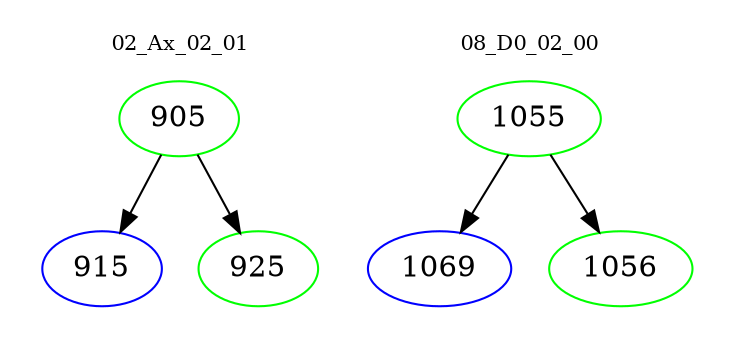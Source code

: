 digraph{
subgraph cluster_0 {
color = white
label = "02_Ax_02_01";
fontsize=10;
T0_905 [label="905", color="green"]
T0_905 -> T0_915 [color="black"]
T0_915 [label="915", color="blue"]
T0_905 -> T0_925 [color="black"]
T0_925 [label="925", color="green"]
}
subgraph cluster_1 {
color = white
label = "08_D0_02_00";
fontsize=10;
T1_1055 [label="1055", color="green"]
T1_1055 -> T1_1069 [color="black"]
T1_1069 [label="1069", color="blue"]
T1_1055 -> T1_1056 [color="black"]
T1_1056 [label="1056", color="green"]
}
}
